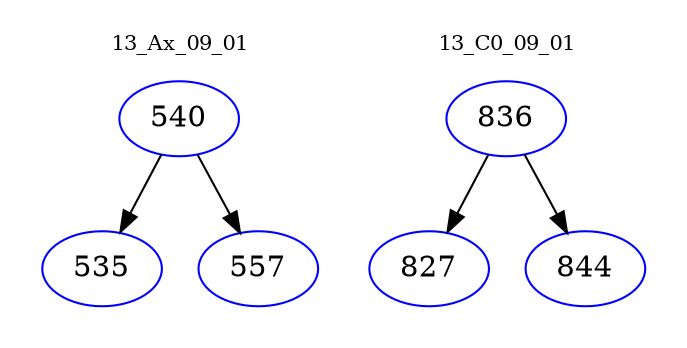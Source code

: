 digraph{
subgraph cluster_0 {
color = white
label = "13_Ax_09_01";
fontsize=10;
T0_540 [label="540", color="blue"]
T0_540 -> T0_535 [color="black"]
T0_535 [label="535", color="blue"]
T0_540 -> T0_557 [color="black"]
T0_557 [label="557", color="blue"]
}
subgraph cluster_1 {
color = white
label = "13_C0_09_01";
fontsize=10;
T1_836 [label="836", color="blue"]
T1_836 -> T1_827 [color="black"]
T1_827 [label="827", color="blue"]
T1_836 -> T1_844 [color="black"]
T1_844 [label="844", color="blue"]
}
}
